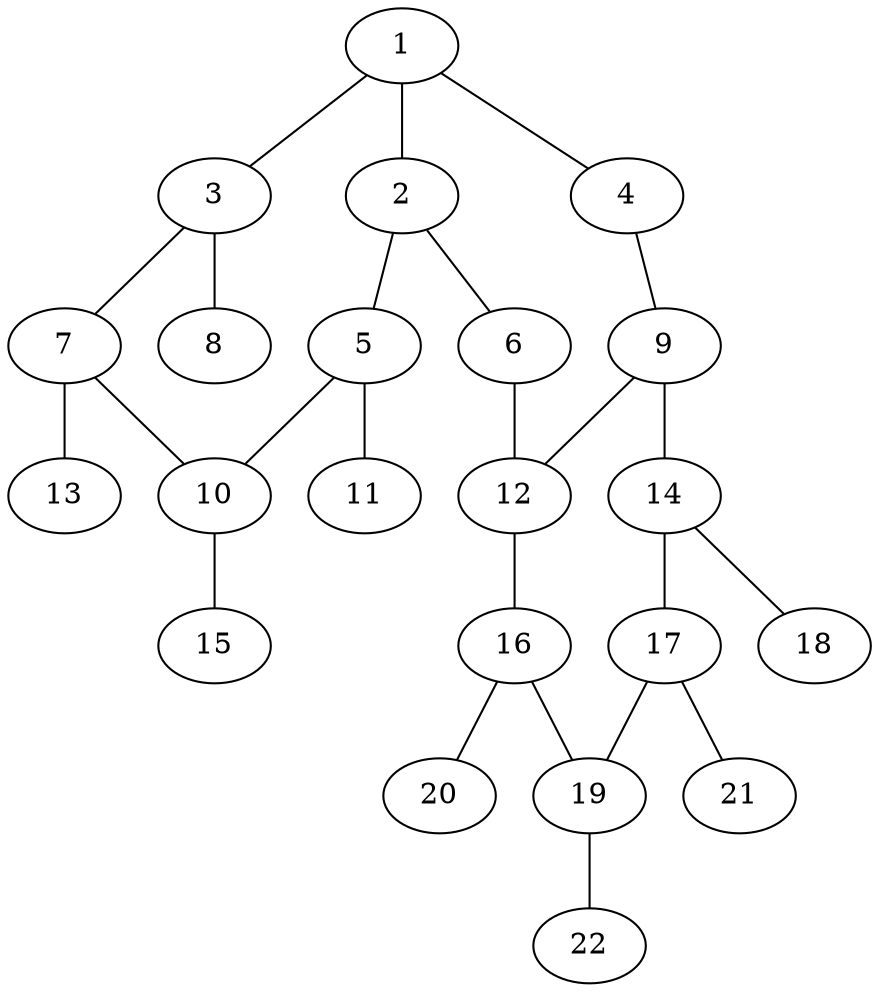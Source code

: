 graph molecule_1270 {
	1	 [chem=C];
	2	 [chem=C];
	1 -- 2	 [valence=2];
	3	 [chem=C];
	1 -- 3	 [valence=1];
	4	 [chem=O];
	1 -- 4	 [valence=1];
	5	 [chem=C];
	2 -- 5	 [valence=1];
	6	 [chem=O];
	2 -- 6	 [valence=1];
	7	 [chem=C];
	3 -- 7	 [valence=2];
	8	 [chem=Cl];
	3 -- 8	 [valence=1];
	9	 [chem=C];
	4 -- 9	 [valence=1];
	10	 [chem=C];
	5 -- 10	 [valence=2];
	11	 [chem=Cl];
	5 -- 11	 [valence=1];
	12	 [chem=C];
	6 -- 12	 [valence=1];
	7 -- 10	 [valence=1];
	13	 [chem=Cl];
	7 -- 13	 [valence=1];
	9 -- 12	 [valence=2];
	14	 [chem=C];
	9 -- 14	 [valence=1];
	15	 [chem=Cl];
	10 -- 15	 [valence=1];
	16	 [chem=C];
	12 -- 16	 [valence=1];
	17	 [chem=C];
	14 -- 17	 [valence=2];
	18	 [chem=Cl];
	14 -- 18	 [valence=1];
	19	 [chem=C];
	16 -- 19	 [valence=2];
	20	 [chem=Cl];
	16 -- 20	 [valence=1];
	17 -- 19	 [valence=1];
	21	 [chem=Cl];
	17 -- 21	 [valence=1];
	22	 [chem=Cl];
	19 -- 22	 [valence=1];
}
